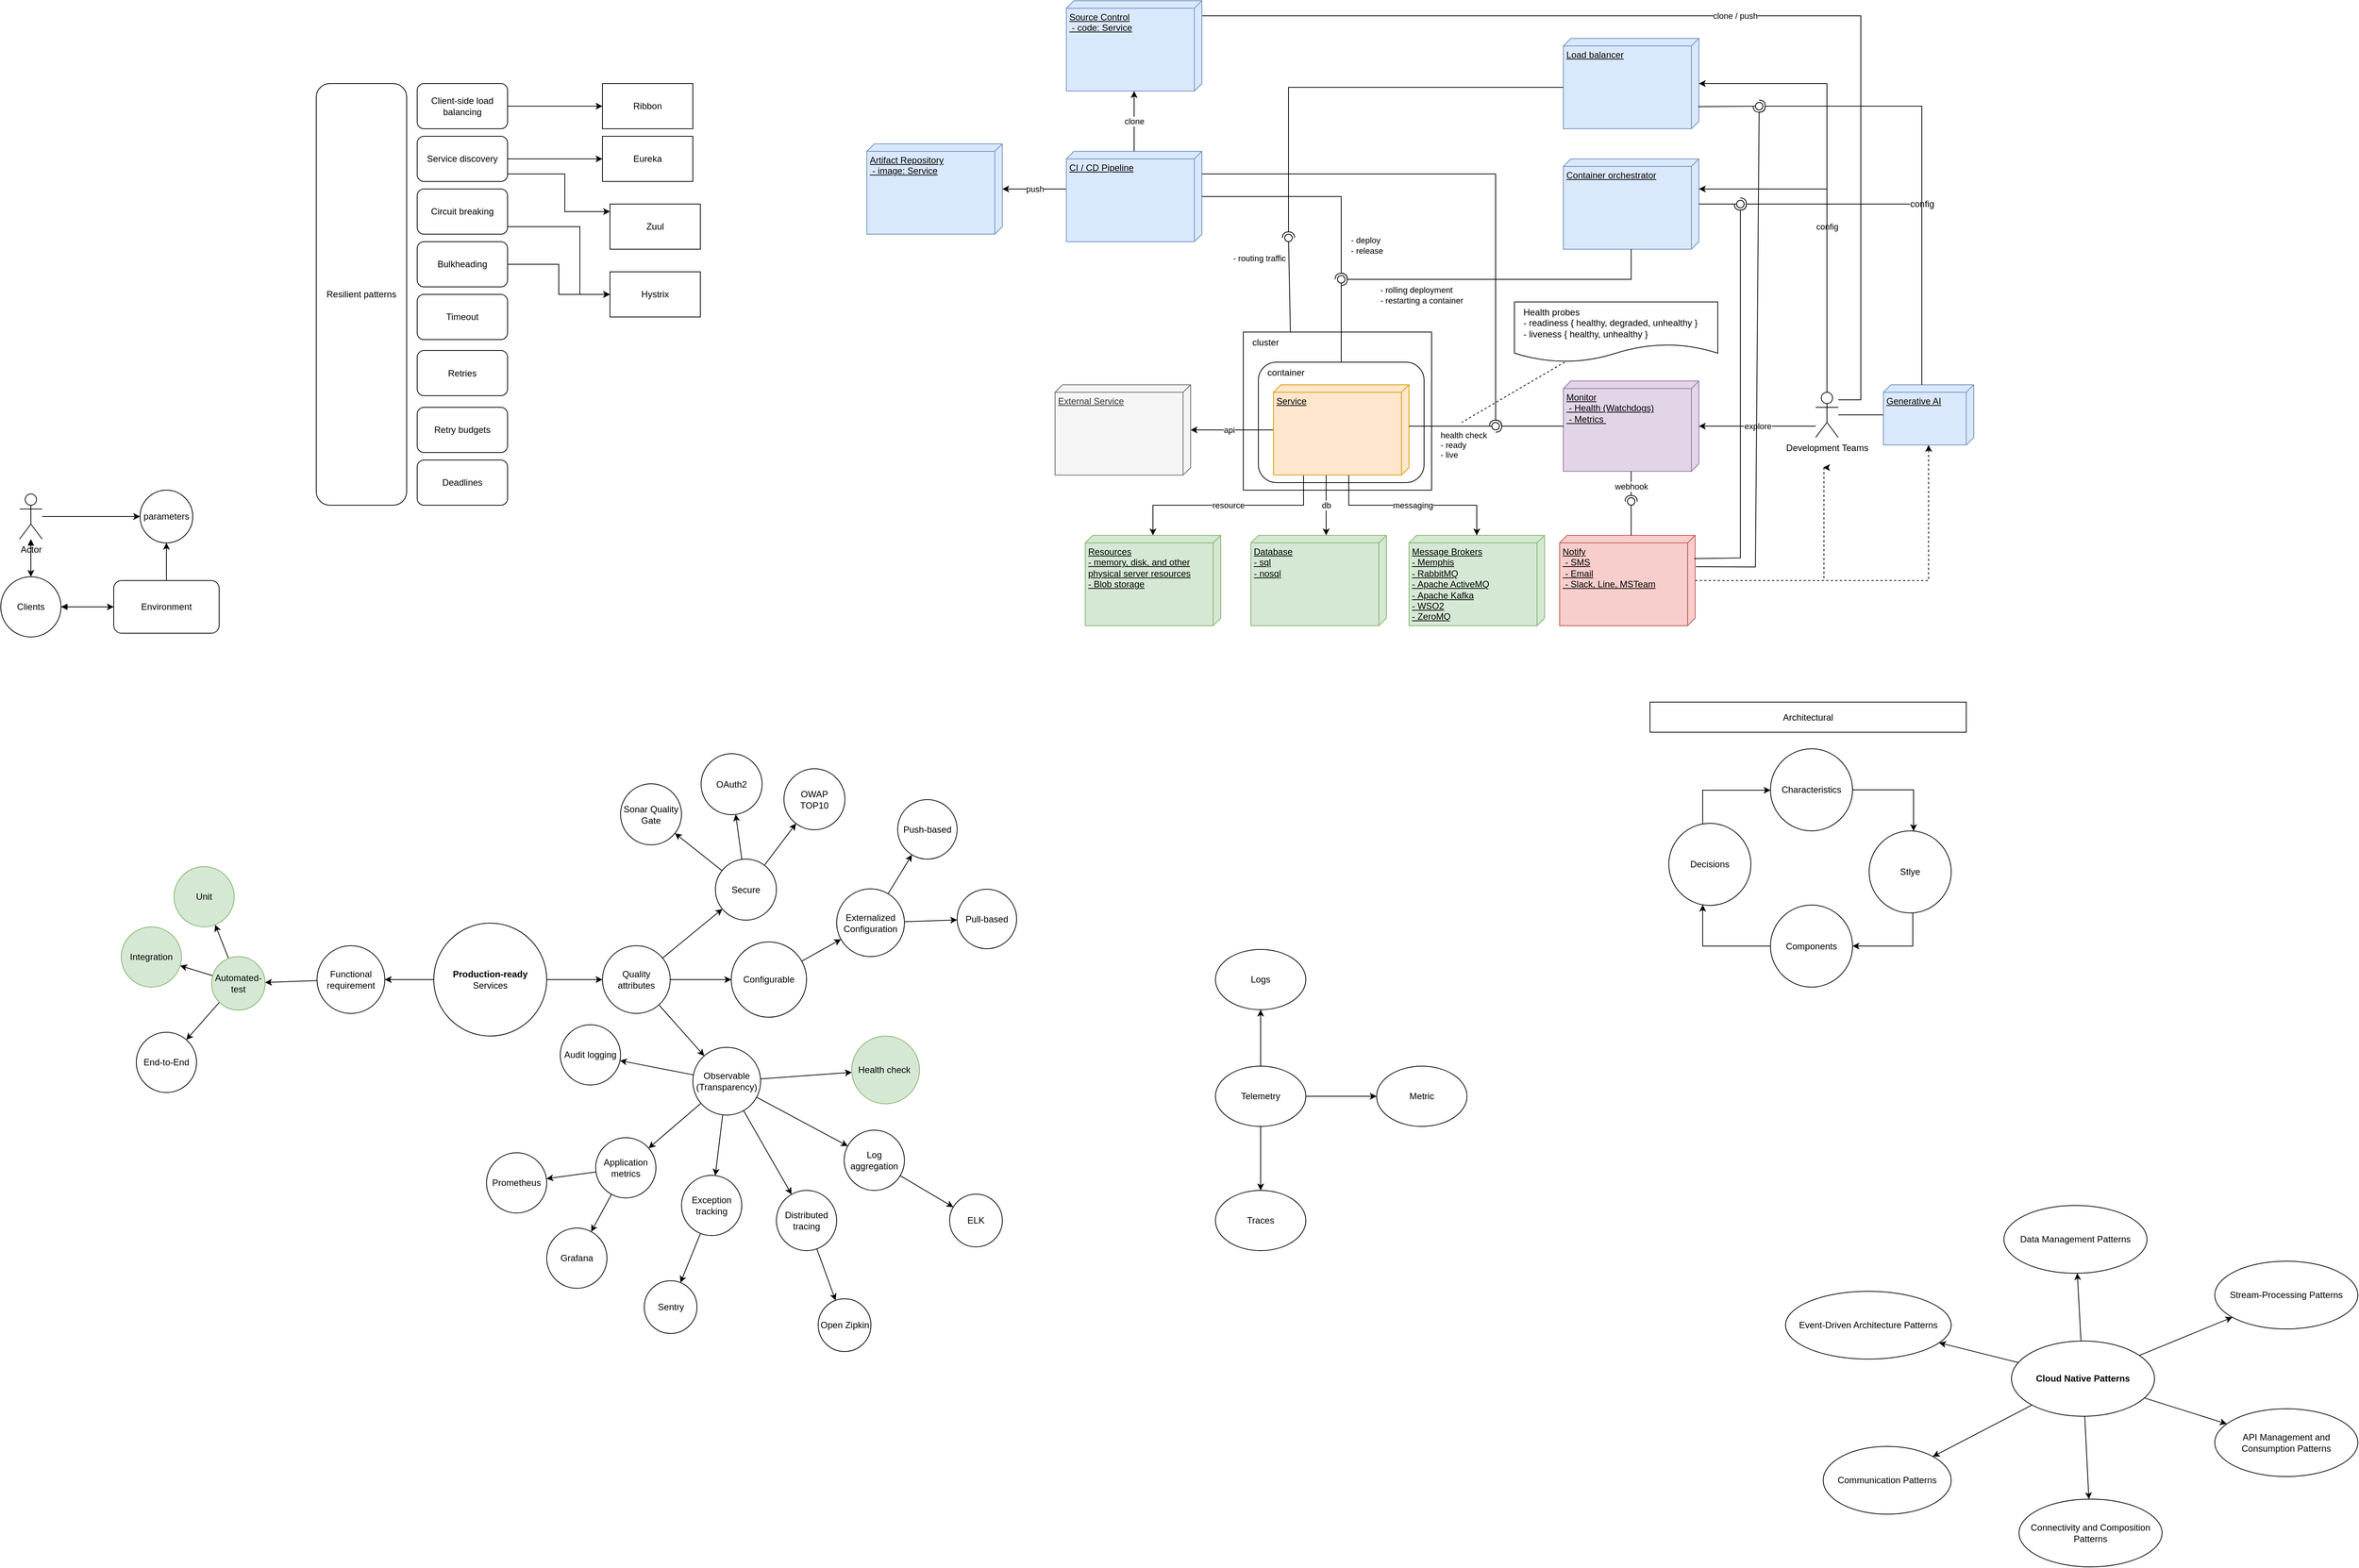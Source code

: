 <mxfile version="24.7.12">
  <diagram name="หน้า-1" id="d8-UFD6SmvWyo62A5cIa">
    <mxGraphModel dx="1928" dy="625" grid="1" gridSize="10" guides="1" tooltips="1" connect="1" arrows="1" fold="1" page="1" pageScale="1" pageWidth="827" pageHeight="1169" math="0" shadow="0">
      <root>
        <mxCell id="0" />
        <mxCell id="1" parent="0" />
        <mxCell id="7wkQh-Zvsg0QSBGbQNZC-4" value="Resilient patterns" style="rounded=1;whiteSpace=wrap;html=1;" parent="1" vertex="1">
          <mxGeometry x="-71" y="190" width="120" height="560" as="geometry" />
        </mxCell>
        <mxCell id="7wkQh-Zvsg0QSBGbQNZC-21" style="edgeStyle=orthogonalEdgeStyle;rounded=0;orthogonalLoop=1;jettySize=auto;html=1;" parent="1" source="7wkQh-Zvsg0QSBGbQNZC-5" target="7wkQh-Zvsg0QSBGbQNZC-15" edge="1">
          <mxGeometry relative="1" as="geometry" />
        </mxCell>
        <mxCell id="7wkQh-Zvsg0QSBGbQNZC-5" value="Client-side load balancing" style="rounded=1;whiteSpace=wrap;html=1;" parent="1" vertex="1">
          <mxGeometry x="63" y="190" width="120" height="60" as="geometry" />
        </mxCell>
        <mxCell id="7wkQh-Zvsg0QSBGbQNZC-22" style="edgeStyle=orthogonalEdgeStyle;rounded=0;orthogonalLoop=1;jettySize=auto;html=1;" parent="1" source="7wkQh-Zvsg0QSBGbQNZC-6" target="7wkQh-Zvsg0QSBGbQNZC-16" edge="1">
          <mxGeometry relative="1" as="geometry" />
        </mxCell>
        <mxCell id="7wkQh-Zvsg0QSBGbQNZC-23" style="edgeStyle=orthogonalEdgeStyle;rounded=0;orthogonalLoop=1;jettySize=auto;html=1;" parent="1" source="7wkQh-Zvsg0QSBGbQNZC-6" target="7wkQh-Zvsg0QSBGbQNZC-17" edge="1">
          <mxGeometry relative="1" as="geometry">
            <Array as="points">
              <mxPoint x="259" y="310" />
              <mxPoint x="259" y="360" />
            </Array>
          </mxGeometry>
        </mxCell>
        <mxCell id="7wkQh-Zvsg0QSBGbQNZC-6" value="Service discovery" style="rounded=1;whiteSpace=wrap;html=1;" parent="1" vertex="1">
          <mxGeometry x="63" y="260" width="120" height="60" as="geometry" />
        </mxCell>
        <mxCell id="7wkQh-Zvsg0QSBGbQNZC-20" style="edgeStyle=orthogonalEdgeStyle;rounded=0;orthogonalLoop=1;jettySize=auto;html=1;" parent="1" source="7wkQh-Zvsg0QSBGbQNZC-7" target="7wkQh-Zvsg0QSBGbQNZC-14" edge="1">
          <mxGeometry relative="1" as="geometry">
            <Array as="points">
              <mxPoint x="279" y="380" />
              <mxPoint x="279" y="470" />
            </Array>
          </mxGeometry>
        </mxCell>
        <mxCell id="7wkQh-Zvsg0QSBGbQNZC-7" value="Circuit breaking" style="rounded=1;whiteSpace=wrap;html=1;" parent="1" vertex="1">
          <mxGeometry x="63" y="330" width="120" height="60" as="geometry" />
        </mxCell>
        <mxCell id="7wkQh-Zvsg0QSBGbQNZC-19" style="edgeStyle=orthogonalEdgeStyle;rounded=0;orthogonalLoop=1;jettySize=auto;html=1;" parent="1" source="7wkQh-Zvsg0QSBGbQNZC-8" target="7wkQh-Zvsg0QSBGbQNZC-14" edge="1">
          <mxGeometry relative="1" as="geometry" />
        </mxCell>
        <mxCell id="7wkQh-Zvsg0QSBGbQNZC-8" value="Bulkheading" style="rounded=1;whiteSpace=wrap;html=1;" parent="1" vertex="1">
          <mxGeometry x="63" y="400" width="120" height="60" as="geometry" />
        </mxCell>
        <mxCell id="7wkQh-Zvsg0QSBGbQNZC-9" value="Timeout" style="rounded=1;whiteSpace=wrap;html=1;" parent="1" vertex="1">
          <mxGeometry x="63" y="470" width="120" height="60" as="geometry" />
        </mxCell>
        <mxCell id="7wkQh-Zvsg0QSBGbQNZC-10" value="Retries" style="rounded=1;whiteSpace=wrap;html=1;" parent="1" vertex="1">
          <mxGeometry x="63" y="544.5" width="120" height="60" as="geometry" />
        </mxCell>
        <mxCell id="7wkQh-Zvsg0QSBGbQNZC-11" value="Retry budgets" style="rounded=1;whiteSpace=wrap;html=1;" parent="1" vertex="1">
          <mxGeometry x="63" y="620" width="120" height="60" as="geometry" />
        </mxCell>
        <mxCell id="7wkQh-Zvsg0QSBGbQNZC-12" value="Deadlines" style="rounded=1;whiteSpace=wrap;html=1;" parent="1" vertex="1">
          <mxGeometry x="63" y="690" width="120" height="60" as="geometry" />
        </mxCell>
        <mxCell id="7wkQh-Zvsg0QSBGbQNZC-14" value="Hystrix" style="rounded=0;whiteSpace=wrap;html=1;" parent="1" vertex="1">
          <mxGeometry x="319" y="440" width="120" height="60" as="geometry" />
        </mxCell>
        <mxCell id="7wkQh-Zvsg0QSBGbQNZC-15" value="Ribbon" style="rounded=0;whiteSpace=wrap;html=1;" parent="1" vertex="1">
          <mxGeometry x="309" y="190" width="120" height="60" as="geometry" />
        </mxCell>
        <mxCell id="7wkQh-Zvsg0QSBGbQNZC-16" value="Eureka" style="rounded=0;whiteSpace=wrap;html=1;" parent="1" vertex="1">
          <mxGeometry x="309" y="260" width="120" height="60" as="geometry" />
        </mxCell>
        <mxCell id="7wkQh-Zvsg0QSBGbQNZC-17" value="Zuul" style="rounded=0;whiteSpace=wrap;html=1;" parent="1" vertex="1">
          <mxGeometry x="319" y="350" width="120" height="60" as="geometry" />
        </mxCell>
        <mxCell id="dCDHa6atHF2z7J-mqOoW-4" style="edgeStyle=orthogonalEdgeStyle;rounded=0;orthogonalLoop=1;jettySize=auto;html=1;" parent="1" source="dCDHa6atHF2z7J-mqOoW-1" target="dCDHa6atHF2z7J-mqOoW-3" edge="1">
          <mxGeometry relative="1" as="geometry" />
        </mxCell>
        <mxCell id="dCDHa6atHF2z7J-mqOoW-1" value="Environment" style="rounded=1;whiteSpace=wrap;html=1;" parent="1" vertex="1">
          <mxGeometry x="-340" y="850" width="140" height="70" as="geometry" />
        </mxCell>
        <mxCell id="dCDHa6atHF2z7J-mqOoW-3" value="parameters" style="ellipse;whiteSpace=wrap;html=1;aspect=fixed;" parent="1" vertex="1">
          <mxGeometry x="-305" y="730" width="70" height="70" as="geometry" />
        </mxCell>
        <mxCell id="dCDHa6atHF2z7J-mqOoW-6" style="edgeStyle=orthogonalEdgeStyle;rounded=0;orthogonalLoop=1;jettySize=auto;html=1;startArrow=block;startFill=1;" parent="1" source="dCDHa6atHF2z7J-mqOoW-5" target="dCDHa6atHF2z7J-mqOoW-1" edge="1">
          <mxGeometry relative="1" as="geometry" />
        </mxCell>
        <mxCell id="dCDHa6atHF2z7J-mqOoW-5" value="Clients" style="ellipse;whiteSpace=wrap;html=1;aspect=fixed;" parent="1" vertex="1">
          <mxGeometry x="-490" y="845" width="80" height="80" as="geometry" />
        </mxCell>
        <mxCell id="dCDHa6atHF2z7J-mqOoW-8" style="edgeStyle=orthogonalEdgeStyle;rounded=0;orthogonalLoop=1;jettySize=auto;html=1;" parent="1" source="dCDHa6atHF2z7J-mqOoW-7" target="dCDHa6atHF2z7J-mqOoW-3" edge="1">
          <mxGeometry relative="1" as="geometry" />
        </mxCell>
        <mxCell id="dCDHa6atHF2z7J-mqOoW-9" style="edgeStyle=orthogonalEdgeStyle;rounded=0;orthogonalLoop=1;jettySize=auto;html=1;startArrow=block;startFill=1;" parent="1" source="dCDHa6atHF2z7J-mqOoW-7" target="dCDHa6atHF2z7J-mqOoW-5" edge="1">
          <mxGeometry relative="1" as="geometry" />
        </mxCell>
        <mxCell id="dCDHa6atHF2z7J-mqOoW-7" value="Actor" style="shape=umlActor;verticalLabelPosition=bottom;verticalAlign=top;html=1;outlineConnect=0;" parent="1" vertex="1">
          <mxGeometry x="-465" y="735" width="30" height="60" as="geometry" />
        </mxCell>
        <mxCell id="OcXs_SolH9g82rhRqtJv-5" value="db" style="edgeStyle=orthogonalEdgeStyle;rounded=0;orthogonalLoop=1;jettySize=auto;html=1;" parent="1" source="OcXs_SolH9g82rhRqtJv-3" target="OcXs_SolH9g82rhRqtJv-4" edge="1">
          <mxGeometry relative="1" as="geometry">
            <Array as="points">
              <mxPoint x="1270" y="730" />
              <mxPoint x="1270" y="730" />
            </Array>
            <mxPoint as="offset" />
          </mxGeometry>
        </mxCell>
        <mxCell id="OcXs_SolH9g82rhRqtJv-7" style="edgeStyle=orthogonalEdgeStyle;rounded=0;orthogonalLoop=1;jettySize=auto;html=1;" parent="1" source="OcXs_SolH9g82rhRqtJv-3" target="OcXs_SolH9g82rhRqtJv-6" edge="1">
          <mxGeometry relative="1" as="geometry" />
        </mxCell>
        <mxCell id="OcXs_SolH9g82rhRqtJv-8" value="api" style="edgeLabel;html=1;align=center;verticalAlign=middle;resizable=0;points=[];" parent="OcXs_SolH9g82rhRqtJv-7" vertex="1" connectable="0">
          <mxGeometry x="0.071" relative="1" as="geometry">
            <mxPoint as="offset" />
          </mxGeometry>
        </mxCell>
        <mxCell id="OcXs_SolH9g82rhRqtJv-27" value="messaging" style="edgeStyle=orthogonalEdgeStyle;rounded=0;orthogonalLoop=1;jettySize=auto;html=1;" parent="1" source="OcXs_SolH9g82rhRqtJv-3" target="OcXs_SolH9g82rhRqtJv-26" edge="1">
          <mxGeometry relative="1" as="geometry">
            <Array as="points">
              <mxPoint x="1300" y="750" />
              <mxPoint x="1470" y="750" />
            </Array>
          </mxGeometry>
        </mxCell>
        <mxCell id="OcXs_SolH9g82rhRqtJv-32" value="resource" style="edgeStyle=orthogonalEdgeStyle;rounded=0;orthogonalLoop=1;jettySize=auto;html=1;" parent="1" source="OcXs_SolH9g82rhRqtJv-3" target="OcXs_SolH9g82rhRqtJv-31" edge="1">
          <mxGeometry relative="1" as="geometry">
            <Array as="points">
              <mxPoint x="1240" y="750" />
              <mxPoint x="1040" y="750" />
            </Array>
          </mxGeometry>
        </mxCell>
        <mxCell id="OcXs_SolH9g82rhRqtJv-3" value="Service" style="verticalAlign=top;align=left;spacingTop=8;spacingLeft=2;spacingRight=12;shape=cube;size=10;direction=south;fontStyle=4;html=1;whiteSpace=wrap;fillColor=#ffe6cc;strokeColor=#d79b00;" parent="1" vertex="1">
          <mxGeometry x="1200" y="590" width="180" height="120" as="geometry" />
        </mxCell>
        <mxCell id="OcXs_SolH9g82rhRqtJv-4" value="Database&lt;br&gt;- sql&lt;br&gt;- nosql" style="verticalAlign=top;align=left;spacingTop=8;spacingLeft=2;spacingRight=12;shape=cube;size=10;direction=south;fontStyle=4;html=1;whiteSpace=wrap;fillColor=#d5e8d4;strokeColor=#82b366;" parent="1" vertex="1">
          <mxGeometry x="1170" y="790" width="180" height="120" as="geometry" />
        </mxCell>
        <mxCell id="OcXs_SolH9g82rhRqtJv-6" value="External&amp;nbsp;Service" style="verticalAlign=top;align=left;spacingTop=8;spacingLeft=2;spacingRight=12;shape=cube;size=10;direction=south;fontStyle=4;html=1;whiteSpace=wrap;fillColor=#f5f5f5;fontColor=#333333;strokeColor=#666666;" parent="1" vertex="1">
          <mxGeometry x="910" y="590" width="180" height="120" as="geometry" />
        </mxCell>
        <mxCell id="OcXs_SolH9g82rhRqtJv-11" value="Monitor&lt;br&gt;&amp;nbsp;- Health (Watchdogs)&lt;br&gt;&amp;nbsp;- Metrics&amp;nbsp;" style="verticalAlign=top;align=left;spacingTop=8;spacingLeft=2;spacingRight=12;shape=cube;size=10;direction=south;fontStyle=4;html=1;whiteSpace=wrap;fillColor=#e1d5e7;strokeColor=#9673a6;" parent="1" vertex="1">
          <mxGeometry x="1585" y="585" width="180" height="120" as="geometry" />
        </mxCell>
        <mxCell id="OcXs_SolH9g82rhRqtJv-24" value="" style="edgeStyle=orthogonalEdgeStyle;rounded=0;orthogonalLoop=1;jettySize=auto;html=1;dashed=1;" parent="1" source="OcXs_SolH9g82rhRqtJv-13" edge="1">
          <mxGeometry x="-0.002" y="-20" relative="1" as="geometry">
            <mxPoint x="1930" y="700" as="targetPoint" />
            <Array as="points">
              <mxPoint x="1931" y="850" />
              <mxPoint x="1931" y="700" />
            </Array>
            <mxPoint as="offset" />
          </mxGeometry>
        </mxCell>
        <mxCell id="OcXs_SolH9g82rhRqtJv-79" style="edgeStyle=orthogonalEdgeStyle;rounded=0;orthogonalLoop=1;jettySize=auto;html=1;dashed=1;" parent="1" source="OcXs_SolH9g82rhRqtJv-13" target="OcXs_SolH9g82rhRqtJv-68" edge="1">
          <mxGeometry relative="1" as="geometry" />
        </mxCell>
        <mxCell id="OcXs_SolH9g82rhRqtJv-13" value="Notify&lt;br&gt;&amp;nbsp;- SMS&lt;br&gt;&amp;nbsp;- Email&lt;br&gt;&amp;nbsp;- Slack, Line, MSTeam" style="verticalAlign=top;align=left;spacingTop=8;spacingLeft=2;spacingRight=12;shape=cube;size=10;direction=south;fontStyle=4;html=1;whiteSpace=wrap;fillColor=#f8cecc;strokeColor=#b85450;" parent="1" vertex="1">
          <mxGeometry x="1580" y="790" width="180" height="120" as="geometry" />
        </mxCell>
        <mxCell id="OcXs_SolH9g82rhRqtJv-14" value="webhook" style="rounded=0;orthogonalLoop=1;jettySize=auto;html=1;endArrow=halfCircle;endFill=0;endSize=6;strokeWidth=1;sketch=0;" parent="1" source="OcXs_SolH9g82rhRqtJv-11" target="OcXs_SolH9g82rhRqtJv-16" edge="1">
          <mxGeometry relative="1" as="geometry">
            <mxPoint x="1610" y="745" as="sourcePoint" />
          </mxGeometry>
        </mxCell>
        <mxCell id="OcXs_SolH9g82rhRqtJv-15" value="" style="rounded=0;orthogonalLoop=1;jettySize=auto;html=1;endArrow=oval;endFill=0;sketch=0;sourcePerimeterSpacing=0;targetPerimeterSpacing=0;endSize=10;exitX=0;exitY=0;exitDx=0;exitDy=85;exitPerimeter=0;" parent="1" source="OcXs_SolH9g82rhRqtJv-13" target="OcXs_SolH9g82rhRqtJv-16" edge="1">
          <mxGeometry relative="1" as="geometry">
            <mxPoint x="1570" y="745" as="sourcePoint" />
          </mxGeometry>
        </mxCell>
        <mxCell id="OcXs_SolH9g82rhRqtJv-16" value="" style="ellipse;whiteSpace=wrap;html=1;align=center;aspect=fixed;fillColor=none;strokeColor=none;resizable=0;perimeter=centerPerimeter;rotatable=0;allowArrows=0;points=[];outlineConnect=1;" parent="1" vertex="1">
          <mxGeometry x="1670" y="740" width="10" height="10" as="geometry" />
        </mxCell>
        <mxCell id="OcXs_SolH9g82rhRqtJv-17" value="" style="rounded=0;orthogonalLoop=1;jettySize=auto;html=1;endArrow=halfCircle;endFill=0;endSize=6;strokeWidth=1;sketch=0;" parent="1" source="OcXs_SolH9g82rhRqtJv-11" target="OcXs_SolH9g82rhRqtJv-19" edge="1">
          <mxGeometry relative="1" as="geometry">
            <mxPoint x="1610" y="745" as="sourcePoint" />
          </mxGeometry>
        </mxCell>
        <mxCell id="OcXs_SolH9g82rhRqtJv-18" value="health check&lt;br&gt;- ready&lt;br&gt;- live" style="rounded=0;orthogonalLoop=1;jettySize=auto;html=1;endArrow=oval;endFill=0;sketch=0;sourcePerimeterSpacing=0;targetPerimeterSpacing=0;endSize=10;exitX=0;exitY=0;exitDx=55;exitDy=0;exitPerimeter=0;align=left;" parent="1" source="OcXs_SolH9g82rhRqtJv-3" target="OcXs_SolH9g82rhRqtJv-19" edge="1">
          <mxGeometry x="-0.304" y="-25" relative="1" as="geometry">
            <mxPoint x="1570" y="745" as="sourcePoint" />
            <mxPoint as="offset" />
          </mxGeometry>
        </mxCell>
        <mxCell id="OcXs_SolH9g82rhRqtJv-19" value="" style="ellipse;whiteSpace=wrap;html=1;align=center;aspect=fixed;fillColor=none;strokeColor=none;resizable=0;perimeter=centerPerimeter;rotatable=0;allowArrows=0;points=[];outlineConnect=1;" parent="1" vertex="1">
          <mxGeometry x="1490" y="640" width="10" height="10" as="geometry" />
        </mxCell>
        <mxCell id="OcXs_SolH9g82rhRqtJv-25" value="explore" style="edgeStyle=orthogonalEdgeStyle;rounded=0;orthogonalLoop=1;jettySize=auto;html=1;" parent="1" source="OcXs_SolH9g82rhRqtJv-20" target="OcXs_SolH9g82rhRqtJv-11" edge="1">
          <mxGeometry relative="1" as="geometry">
            <Array as="points">
              <mxPoint x="1880" y="645" />
              <mxPoint x="1880" y="645" />
            </Array>
          </mxGeometry>
        </mxCell>
        <mxCell id="OcXs_SolH9g82rhRqtJv-55" value="config" style="edgeStyle=orthogonalEdgeStyle;rounded=0;orthogonalLoop=1;jettySize=auto;html=1;" parent="1" source="OcXs_SolH9g82rhRqtJv-20" target="OcXs_SolH9g82rhRqtJv-33" edge="1">
          <mxGeometry relative="1" as="geometry">
            <Array as="points">
              <mxPoint x="1935" y="330" />
            </Array>
          </mxGeometry>
        </mxCell>
        <mxCell id="OcXs_SolH9g82rhRqtJv-61" style="edgeStyle=orthogonalEdgeStyle;rounded=0;orthogonalLoop=1;jettySize=auto;html=1;" parent="1" source="OcXs_SolH9g82rhRqtJv-20" target="OcXs_SolH9g82rhRqtJv-60" edge="1">
          <mxGeometry relative="1" as="geometry">
            <Array as="points">
              <mxPoint x="1935" y="190" />
            </Array>
          </mxGeometry>
        </mxCell>
        <mxCell id="OcXs_SolH9g82rhRqtJv-91" value="clone / push" style="edgeStyle=orthogonalEdgeStyle;rounded=0;orthogonalLoop=1;jettySize=auto;html=1;endArrow=none;endFill=0;" parent="1" source="OcXs_SolH9g82rhRqtJv-20" target="OcXs_SolH9g82rhRqtJv-81" edge="1">
          <mxGeometry relative="1" as="geometry">
            <Array as="points">
              <mxPoint x="1980" y="610" />
              <mxPoint x="1980" y="100" />
            </Array>
          </mxGeometry>
        </mxCell>
        <mxCell id="OcXs_SolH9g82rhRqtJv-20" value="Development Teams" style="shape=umlActor;verticalLabelPosition=bottom;verticalAlign=top;html=1;" parent="1" vertex="1">
          <mxGeometry x="1920" y="600" width="30" height="60" as="geometry" />
        </mxCell>
        <mxCell id="OcXs_SolH9g82rhRqtJv-26" value="Message Brokers&lt;br&gt;-&amp;nbsp;Memphis&lt;br&gt;-&amp;nbsp;RabbitMQ&lt;br&gt;-&amp;nbsp;Apache ActiveMQ&lt;br style=&quot;border-color: var(--border-color);&quot;&gt;-&amp;nbsp;Apache Kafka&lt;br&gt;-&amp;nbsp;WSO2&lt;br&gt;-&amp;nbsp;ZeroMQ" style="verticalAlign=top;align=left;spacingTop=8;spacingLeft=2;spacingRight=12;shape=cube;size=10;direction=south;fontStyle=4;html=1;whiteSpace=wrap;fillColor=#d5e8d4;strokeColor=#82b366;" parent="1" vertex="1">
          <mxGeometry x="1380" y="790" width="180" height="120" as="geometry" />
        </mxCell>
        <mxCell id="OcXs_SolH9g82rhRqtJv-30" style="rounded=0;orthogonalLoop=1;jettySize=auto;html=1;dashed=1;endArrow=none;endFill=0;" parent="1" source="OcXs_SolH9g82rhRqtJv-28" edge="1">
          <mxGeometry relative="1" as="geometry">
            <mxPoint x="1450" y="640" as="targetPoint" />
          </mxGeometry>
        </mxCell>
        <mxCell id="OcXs_SolH9g82rhRqtJv-28" value="&lt;br&gt;Health probes&lt;br&gt;- readiness { healthy, degraded, unhealthy }&lt;br&gt;- liveness { healthy, unhealthy }&lt;br&gt;&amp;nbsp;" style="shape=document;whiteSpace=wrap;html=1;boundedLbl=1;align=left;spacingLeft=10;" parent="1" vertex="1">
          <mxGeometry x="1520" y="480" width="270" height="80" as="geometry" />
        </mxCell>
        <mxCell id="OcXs_SolH9g82rhRqtJv-31" value="Resources&lt;br&gt;-&amp;nbsp;memory, disk, and other physical server resources&lt;br&gt;- Blob storage" style="verticalAlign=top;align=left;spacingTop=8;spacingLeft=2;spacingRight=12;shape=cube;size=10;direction=south;fontStyle=4;html=1;whiteSpace=wrap;fillColor=#d5e8d4;strokeColor=#82b366;" parent="1" vertex="1">
          <mxGeometry x="950" y="790" width="180" height="120" as="geometry" />
        </mxCell>
        <mxCell id="OcXs_SolH9g82rhRqtJv-33" value="Container orchestrator" style="verticalAlign=top;align=left;spacingTop=8;spacingLeft=2;spacingRight=12;shape=cube;size=10;direction=south;fontStyle=4;html=1;whiteSpace=wrap;fillColor=#dae8fc;strokeColor=#6c8ebf;" parent="1" vertex="1">
          <mxGeometry x="1585" y="290" width="180" height="120" as="geometry" />
        </mxCell>
        <mxCell id="OcXs_SolH9g82rhRqtJv-36" value="container" style="rounded=1;whiteSpace=wrap;html=1;fillColor=none;align=left;verticalAlign=top;spacingLeft=10;" parent="1" vertex="1">
          <mxGeometry x="1180" y="560" width="220" height="160" as="geometry" />
        </mxCell>
        <mxCell id="OcXs_SolH9g82rhRqtJv-41" value="" style="rounded=0;orthogonalLoop=1;jettySize=auto;html=1;endArrow=halfCircle;endFill=0;endSize=6;strokeWidth=1;sketch=0;edgeStyle=orthogonalEdgeStyle;" parent="1" source="OcXs_SolH9g82rhRqtJv-33" edge="1">
          <mxGeometry relative="1" as="geometry">
            <mxPoint x="1590" y="360" as="sourcePoint" />
            <mxPoint x="1290" y="450" as="targetPoint" />
            <Array as="points">
              <mxPoint x="1675" y="450" />
            </Array>
          </mxGeometry>
        </mxCell>
        <mxCell id="OcXs_SolH9g82rhRqtJv-42" value="-&amp;nbsp;rolling&amp;nbsp;deployment&amp;nbsp;&lt;br&gt;-&amp;nbsp;restarting a container" style="rounded=0;orthogonalLoop=1;jettySize=auto;html=1;endArrow=oval;endFill=0;sketch=0;sourcePerimeterSpacing=0;targetPerimeterSpacing=0;endSize=10;align=left;" parent="1" edge="1">
          <mxGeometry x="0.636" y="-50" relative="1" as="geometry">
            <mxPoint x="1290" y="560" as="sourcePoint" />
            <mxPoint x="1290" y="450" as="targetPoint" />
            <mxPoint y="1" as="offset" />
          </mxGeometry>
        </mxCell>
        <mxCell id="OcXs_SolH9g82rhRqtJv-43" value="" style="ellipse;whiteSpace=wrap;html=1;align=center;aspect=fixed;fillColor=none;strokeColor=none;resizable=0;perimeter=centerPerimeter;rotatable=0;allowArrows=0;points=[];outlineConnect=1;" parent="1" vertex="1">
          <mxGeometry x="1105" y="480" width="10" height="10" as="geometry" />
        </mxCell>
        <mxCell id="OcXs_SolH9g82rhRqtJv-52" value="" style="rounded=0;orthogonalLoop=1;jettySize=auto;html=1;endArrow=halfCircle;endFill=0;endSize=6;strokeWidth=1;sketch=0;exitX=0.257;exitY=0.007;exitDx=0;exitDy=0;exitPerimeter=0;" parent="1" source="OcXs_SolH9g82rhRqtJv-13" target="OcXs_SolH9g82rhRqtJv-54" edge="1">
          <mxGeometry relative="1" as="geometry">
            <mxPoint x="1750" y="820" as="sourcePoint" />
            <Array as="points">
              <mxPoint x="1820" y="820" />
            </Array>
          </mxGeometry>
        </mxCell>
        <mxCell id="OcXs_SolH9g82rhRqtJv-53" value="" style="rounded=0;orthogonalLoop=1;jettySize=auto;html=1;endArrow=oval;endFill=0;sketch=0;sourcePerimeterSpacing=0;targetPerimeterSpacing=0;endSize=10;" parent="1" source="OcXs_SolH9g82rhRqtJv-33" target="OcXs_SolH9g82rhRqtJv-54" edge="1">
          <mxGeometry relative="1" as="geometry">
            <mxPoint x="1800" y="350" as="sourcePoint" />
          </mxGeometry>
        </mxCell>
        <mxCell id="OcXs_SolH9g82rhRqtJv-54" value="" style="ellipse;whiteSpace=wrap;html=1;align=center;aspect=fixed;fillColor=none;strokeColor=none;resizable=0;perimeter=centerPerimeter;rotatable=0;allowArrows=0;points=[];outlineConnect=1;" parent="1" vertex="1">
          <mxGeometry x="1815" y="345" width="10" height="10" as="geometry" />
        </mxCell>
        <mxCell id="OcXs_SolH9g82rhRqtJv-56" value="cluster" style="rounded=0;whiteSpace=wrap;html=1;fillColor=none;verticalAlign=top;align=left;spacingLeft=10;" parent="1" vertex="1">
          <mxGeometry x="1160" y="520" width="250" height="210" as="geometry" />
        </mxCell>
        <mxCell id="OcXs_SolH9g82rhRqtJv-57" value="" style="rounded=0;orthogonalLoop=1;jettySize=auto;html=1;endArrow=halfCircle;endFill=0;endSize=6;strokeWidth=1;sketch=0;exitX=0;exitY=0;exitDx=65;exitDy=180;exitPerimeter=0;" parent="1" source="OcXs_SolH9g82rhRqtJv-60" target="OcXs_SolH9g82rhRqtJv-59" edge="1">
          <mxGeometry relative="1" as="geometry">
            <mxPoint x="1240" y="395" as="sourcePoint" />
            <Array as="points">
              <mxPoint x="1220" y="195" />
            </Array>
          </mxGeometry>
        </mxCell>
        <mxCell id="OcXs_SolH9g82rhRqtJv-58" value="-&amp;nbsp;routing traffic" style="rounded=0;orthogonalLoop=1;jettySize=auto;html=1;endArrow=oval;endFill=0;sketch=0;sourcePerimeterSpacing=0;targetPerimeterSpacing=0;endSize=10;exitX=0.25;exitY=0;exitDx=0;exitDy=0;" parent="1" source="OcXs_SolH9g82rhRqtJv-56" target="OcXs_SolH9g82rhRqtJv-59" edge="1">
          <mxGeometry x="0.565" y="40" relative="1" as="geometry">
            <mxPoint x="1200" y="395" as="sourcePoint" />
            <mxPoint y="-1" as="offset" />
          </mxGeometry>
        </mxCell>
        <mxCell id="OcXs_SolH9g82rhRqtJv-59" value="" style="ellipse;whiteSpace=wrap;html=1;align=center;aspect=fixed;fillColor=none;strokeColor=none;resizable=0;perimeter=centerPerimeter;rotatable=0;allowArrows=0;points=[];outlineConnect=1;" parent="1" vertex="1">
          <mxGeometry x="1215" y="390" width="10" height="10" as="geometry" />
        </mxCell>
        <mxCell id="OcXs_SolH9g82rhRqtJv-60" value="Load balancer" style="verticalAlign=top;align=left;spacingTop=8;spacingLeft=2;spacingRight=12;shape=cube;size=10;direction=south;fontStyle=4;html=1;whiteSpace=wrap;fillColor=#dae8fc;strokeColor=#6c8ebf;" parent="1" vertex="1">
          <mxGeometry x="1585" y="130" width="180" height="120" as="geometry" />
        </mxCell>
        <mxCell id="OcXs_SolH9g82rhRqtJv-65" value="" style="rounded=0;orthogonalLoop=1;jettySize=auto;html=1;endArrow=halfCircle;endFill=0;endSize=6;strokeWidth=1;sketch=0;exitX=0.347;exitY=-0.006;exitDx=0;exitDy=0;exitPerimeter=0;" parent="1" source="OcXs_SolH9g82rhRqtJv-13" target="OcXs_SolH9g82rhRqtJv-67" edge="1">
          <mxGeometry relative="1" as="geometry">
            <mxPoint x="1840" y="844.912" as="sourcePoint" />
            <Array as="points">
              <mxPoint x="1840" y="832" />
            </Array>
          </mxGeometry>
        </mxCell>
        <mxCell id="OcXs_SolH9g82rhRqtJv-66" value="" style="rounded=0;orthogonalLoop=1;jettySize=auto;html=1;endArrow=oval;endFill=0;sketch=0;sourcePerimeterSpacing=0;targetPerimeterSpacing=0;endSize=10;exitX=0.755;exitY=0.006;exitDx=0;exitDy=0;exitPerimeter=0;entryX=0.382;entryY=0.754;entryDx=0;entryDy=0;entryPerimeter=0;" parent="1" source="OcXs_SolH9g82rhRqtJv-60" target="OcXs_SolH9g82rhRqtJv-67" edge="1">
          <mxGeometry relative="1" as="geometry">
            <mxPoint x="1825" y="220" as="sourcePoint" />
          </mxGeometry>
        </mxCell>
        <mxCell id="OcXs_SolH9g82rhRqtJv-67" value="" style="ellipse;whiteSpace=wrap;html=1;align=center;aspect=fixed;fillColor=none;strokeColor=none;resizable=0;perimeter=centerPerimeter;rotatable=0;allowArrows=0;points=[];outlineConnect=1;" parent="1" vertex="1">
          <mxGeometry x="1840" y="215" width="10" height="10" as="geometry" />
        </mxCell>
        <mxCell id="OcXs_SolH9g82rhRqtJv-70" style="edgeStyle=orthogonalEdgeStyle;rounded=0;orthogonalLoop=1;jettySize=auto;html=1;endArrow=none;endFill=0;" parent="1" source="OcXs_SolH9g82rhRqtJv-68" target="OcXs_SolH9g82rhRqtJv-20" edge="1">
          <mxGeometry relative="1" as="geometry" />
        </mxCell>
        <mxCell id="OcXs_SolH9g82rhRqtJv-68" value="Generative AI" style="verticalAlign=top;align=left;spacingTop=8;spacingLeft=2;spacingRight=12;shape=cube;size=10;direction=south;fontStyle=4;html=1;whiteSpace=wrap;fillColor=#dae8fc;strokeColor=#6c8ebf;" parent="1" vertex="1">
          <mxGeometry x="2010" y="590" width="120" height="80" as="geometry" />
        </mxCell>
        <mxCell id="OcXs_SolH9g82rhRqtJv-73" value="config" style="rounded=0;orthogonalLoop=1;jettySize=auto;html=1;endArrow=halfCircle;endFill=0;strokeWidth=1;sketch=0;fontSize=12;entryX=1.45;entryY=1;entryDx=0;entryDy=0;entryPerimeter=0;edgeStyle=orthogonalEdgeStyle;" parent="1" source="OcXs_SolH9g82rhRqtJv-68" target="OcXs_SolH9g82rhRqtJv-54" edge="1">
          <mxGeometry relative="1" as="geometry">
            <mxPoint x="2065" y="360" as="sourcePoint" />
            <Array as="points">
              <mxPoint x="2061" y="350" />
            </Array>
          </mxGeometry>
        </mxCell>
        <mxCell id="OcXs_SolH9g82rhRqtJv-74" value="" style="ellipse;whiteSpace=wrap;html=1;align=center;aspect=fixed;fillColor=none;strokeColor=none;resizable=0;perimeter=centerPerimeter;rotatable=0;allowArrows=0;points=[];outlineConnect=1;" parent="1" vertex="1">
          <mxGeometry x="2040" y="355" width="10" height="10" as="geometry" />
        </mxCell>
        <mxCell id="OcXs_SolH9g82rhRqtJv-76" value="" style="rounded=0;orthogonalLoop=1;jettySize=auto;html=1;endArrow=halfCircle;endFill=0;endSize=6;strokeWidth=1;sketch=0;fontSize=12;edgeStyle=orthogonalEdgeStyle;" parent="1" source="OcXs_SolH9g82rhRqtJv-68" target="OcXs_SolH9g82rhRqtJv-77" edge="1">
          <mxGeometry relative="1" as="geometry">
            <mxPoint x="2050" y="220" as="sourcePoint" />
            <Array as="points">
              <mxPoint x="2061" y="220" />
            </Array>
          </mxGeometry>
        </mxCell>
        <mxCell id="OcXs_SolH9g82rhRqtJv-77" value="" style="ellipse;whiteSpace=wrap;html=1;align=center;aspect=fixed;fillColor=none;strokeColor=none;resizable=0;perimeter=centerPerimeter;rotatable=0;allowArrows=0;points=[];outlineConnect=1;" parent="1" vertex="1">
          <mxGeometry x="1840" y="215" width="10" height="10" as="geometry" />
        </mxCell>
        <mxCell id="OcXs_SolH9g82rhRqtJv-82" value="clone" style="edgeStyle=orthogonalEdgeStyle;rounded=0;orthogonalLoop=1;jettySize=auto;html=1;" parent="1" source="OcXs_SolH9g82rhRqtJv-80" target="OcXs_SolH9g82rhRqtJv-81" edge="1">
          <mxGeometry relative="1" as="geometry" />
        </mxCell>
        <mxCell id="OcXs_SolH9g82rhRqtJv-90" value="push" style="edgeStyle=orthogonalEdgeStyle;rounded=0;orthogonalLoop=1;jettySize=auto;html=1;" parent="1" source="OcXs_SolH9g82rhRqtJv-80" target="OcXs_SolH9g82rhRqtJv-89" edge="1">
          <mxGeometry relative="1" as="geometry">
            <Array as="points">
              <mxPoint x="880" y="330" />
            </Array>
          </mxGeometry>
        </mxCell>
        <mxCell id="OcXs_SolH9g82rhRqtJv-80" value="CI / CD Pipeline&lt;br&gt;" style="verticalAlign=top;align=left;spacingTop=8;spacingLeft=2;spacingRight=12;shape=cube;size=10;direction=south;fontStyle=4;html=1;whiteSpace=wrap;fillColor=#dae8fc;strokeColor=#6c8ebf;" parent="1" vertex="1">
          <mxGeometry x="925" y="280" width="180" height="120" as="geometry" />
        </mxCell>
        <mxCell id="OcXs_SolH9g82rhRqtJv-81" value="Source Control&lt;br&gt;&amp;nbsp;- code: Service" style="verticalAlign=top;align=left;spacingTop=8;spacingLeft=2;spacingRight=12;shape=cube;size=10;direction=south;fontStyle=4;html=1;whiteSpace=wrap;fillColor=#dae8fc;strokeColor=#6c8ebf;" parent="1" vertex="1">
          <mxGeometry x="925" y="80" width="180" height="120" as="geometry" />
        </mxCell>
        <mxCell id="OcXs_SolH9g82rhRqtJv-83" value="" style="rounded=0;orthogonalLoop=1;jettySize=auto;html=1;endArrow=halfCircle;endFill=0;endSize=6;strokeWidth=1;sketch=0;fontSize=12;edgeStyle=orthogonalEdgeStyle;" parent="1" source="OcXs_SolH9g82rhRqtJv-80" edge="1">
          <mxGeometry relative="1" as="geometry">
            <mxPoint x="1005" y="485" as="sourcePoint" />
            <mxPoint x="1290" y="450" as="targetPoint" />
            <Array as="points">
              <mxPoint x="1290" y="340" />
            </Array>
          </mxGeometry>
        </mxCell>
        <mxCell id="OcXs_SolH9g82rhRqtJv-85" value="- deploy&lt;br&gt;- release" style="edgeLabel;html=1;align=left;verticalAlign=middle;resizable=0;points=[];" parent="OcXs_SolH9g82rhRqtJv-83" vertex="1" connectable="0">
          <mxGeometry x="0.123" y="-3" relative="1" as="geometry">
            <mxPoint x="30" y="62" as="offset" />
          </mxGeometry>
        </mxCell>
        <mxCell id="OcXs_SolH9g82rhRqtJv-84" value="" style="ellipse;whiteSpace=wrap;html=1;align=center;aspect=fixed;fillColor=none;strokeColor=none;resizable=0;perimeter=centerPerimeter;rotatable=0;allowArrows=0;points=[];outlineConnect=1;" parent="1" vertex="1">
          <mxGeometry x="980" y="480" width="10" height="10" as="geometry" />
        </mxCell>
        <mxCell id="OcXs_SolH9g82rhRqtJv-87" value="" style="rounded=0;orthogonalLoop=1;jettySize=auto;html=1;endArrow=halfCircle;endFill=0;endSize=6;strokeWidth=1;sketch=0;fontSize=12;entryX=1.2;entryY=0.5;entryDx=0;entryDy=0;entryPerimeter=0;edgeStyle=orthogonalEdgeStyle;" parent="1" source="OcXs_SolH9g82rhRqtJv-80" target="OcXs_SolH9g82rhRqtJv-19" edge="1">
          <mxGeometry relative="1" as="geometry">
            <mxPoint x="1495" y="405" as="sourcePoint" />
            <Array as="points">
              <mxPoint x="1495" y="310" />
            </Array>
          </mxGeometry>
        </mxCell>
        <mxCell id="OcXs_SolH9g82rhRqtJv-88" value="" style="ellipse;whiteSpace=wrap;html=1;align=center;aspect=fixed;fillColor=none;strokeColor=none;resizable=0;perimeter=centerPerimeter;rotatable=0;allowArrows=0;points=[];outlineConnect=1;" parent="1" vertex="1">
          <mxGeometry x="1470" y="400" width="10" height="10" as="geometry" />
        </mxCell>
        <mxCell id="OcXs_SolH9g82rhRqtJv-89" value="Artifact Repository&lt;br&gt;&amp;nbsp;- image: Service" style="verticalAlign=top;align=left;spacingTop=8;spacingLeft=2;spacingRight=12;shape=cube;size=10;direction=south;fontStyle=4;html=1;whiteSpace=wrap;fillColor=#dae8fc;strokeColor=#6c8ebf;" parent="1" vertex="1">
          <mxGeometry x="660" y="270" width="180" height="120" as="geometry" />
        </mxCell>
        <mxCell id="wQZfQYnOkCqt_-u9G6CQ-11" style="rounded=0;orthogonalLoop=1;jettySize=auto;html=1;" parent="1" source="wQZfQYnOkCqt_-u9G6CQ-1" target="wQZfQYnOkCqt_-u9G6CQ-2" edge="1">
          <mxGeometry relative="1" as="geometry" />
        </mxCell>
        <mxCell id="wQZfQYnOkCqt_-u9G6CQ-13" style="rounded=0;orthogonalLoop=1;jettySize=auto;html=1;" parent="1" source="wQZfQYnOkCqt_-u9G6CQ-1" target="wQZfQYnOkCqt_-u9G6CQ-12" edge="1">
          <mxGeometry relative="1" as="geometry" />
        </mxCell>
        <mxCell id="wQZfQYnOkCqt_-u9G6CQ-1" value="&lt;b&gt;Production-ready &lt;/b&gt;&lt;br&gt;Services" style="ellipse;whiteSpace=wrap;html=1;aspect=fixed;" parent="1" vertex="1">
          <mxGeometry x="85" y="1305" width="150" height="150" as="geometry" />
        </mxCell>
        <mxCell id="wQZfQYnOkCqt_-u9G6CQ-10" style="rounded=0;orthogonalLoop=1;jettySize=auto;html=1;" parent="1" source="wQZfQYnOkCqt_-u9G6CQ-2" target="wQZfQYnOkCqt_-u9G6CQ-3" edge="1">
          <mxGeometry relative="1" as="geometry" />
        </mxCell>
        <mxCell id="wQZfQYnOkCqt_-u9G6CQ-2" value="Functional requirement" style="ellipse;whiteSpace=wrap;html=1;aspect=fixed;" parent="1" vertex="1">
          <mxGeometry x="-70" y="1335" width="90" height="90" as="geometry" />
        </mxCell>
        <mxCell id="wQZfQYnOkCqt_-u9G6CQ-7" style="rounded=0;orthogonalLoop=1;jettySize=auto;html=1;" parent="1" source="wQZfQYnOkCqt_-u9G6CQ-3" target="wQZfQYnOkCqt_-u9G6CQ-4" edge="1">
          <mxGeometry relative="1" as="geometry" />
        </mxCell>
        <mxCell id="wQZfQYnOkCqt_-u9G6CQ-8" style="rounded=0;orthogonalLoop=1;jettySize=auto;html=1;" parent="1" source="wQZfQYnOkCqt_-u9G6CQ-3" target="wQZfQYnOkCqt_-u9G6CQ-5" edge="1">
          <mxGeometry relative="1" as="geometry" />
        </mxCell>
        <mxCell id="wQZfQYnOkCqt_-u9G6CQ-9" style="rounded=0;orthogonalLoop=1;jettySize=auto;html=1;exitX=0;exitY=1;exitDx=0;exitDy=0;" parent="1" source="wQZfQYnOkCqt_-u9G6CQ-3" target="wQZfQYnOkCqt_-u9G6CQ-6" edge="1">
          <mxGeometry relative="1" as="geometry" />
        </mxCell>
        <mxCell id="wQZfQYnOkCqt_-u9G6CQ-3" value="Automated-test" style="ellipse;whiteSpace=wrap;html=1;aspect=fixed;fillColor=#d5e8d4;strokeColor=#82b366;" parent="1" vertex="1">
          <mxGeometry x="-210" y="1349.5" width="71" height="71" as="geometry" />
        </mxCell>
        <mxCell id="wQZfQYnOkCqt_-u9G6CQ-4" value="Unit" style="ellipse;whiteSpace=wrap;html=1;aspect=fixed;fillColor=#d5e8d4;strokeColor=#82b366;" parent="1" vertex="1">
          <mxGeometry x="-260" y="1230" width="80" height="80" as="geometry" />
        </mxCell>
        <mxCell id="wQZfQYnOkCqt_-u9G6CQ-5" value="Integration" style="ellipse;whiteSpace=wrap;html=1;aspect=fixed;fillColor=#d5e8d4;strokeColor=#82b366;" parent="1" vertex="1">
          <mxGeometry x="-330" y="1310" width="80" height="80" as="geometry" />
        </mxCell>
        <mxCell id="wQZfQYnOkCqt_-u9G6CQ-6" value="End-to-End" style="ellipse;whiteSpace=wrap;html=1;aspect=fixed;" parent="1" vertex="1">
          <mxGeometry x="-310" y="1450" width="80" height="80" as="geometry" />
        </mxCell>
        <mxCell id="wQZfQYnOkCqt_-u9G6CQ-17" style="rounded=0;orthogonalLoop=1;jettySize=auto;html=1;" parent="1" source="wQZfQYnOkCqt_-u9G6CQ-12" target="wQZfQYnOkCqt_-u9G6CQ-14" edge="1">
          <mxGeometry relative="1" as="geometry" />
        </mxCell>
        <mxCell id="wQZfQYnOkCqt_-u9G6CQ-18" style="rounded=0;orthogonalLoop=1;jettySize=auto;html=1;" parent="1" source="wQZfQYnOkCqt_-u9G6CQ-12" target="wQZfQYnOkCqt_-u9G6CQ-15" edge="1">
          <mxGeometry relative="1" as="geometry" />
        </mxCell>
        <mxCell id="wQZfQYnOkCqt_-u9G6CQ-19" style="rounded=0;orthogonalLoop=1;jettySize=auto;html=1;" parent="1" source="wQZfQYnOkCqt_-u9G6CQ-12" target="wQZfQYnOkCqt_-u9G6CQ-16" edge="1">
          <mxGeometry relative="1" as="geometry" />
        </mxCell>
        <mxCell id="wQZfQYnOkCqt_-u9G6CQ-12" value="Quality attributes" style="ellipse;whiteSpace=wrap;html=1;aspect=fixed;" parent="1" vertex="1">
          <mxGeometry x="309" y="1335" width="90" height="90" as="geometry" />
        </mxCell>
        <mxCell id="wQZfQYnOkCqt_-u9G6CQ-22" style="rounded=0;orthogonalLoop=1;jettySize=auto;html=1;" parent="1" source="wQZfQYnOkCqt_-u9G6CQ-14" target="wQZfQYnOkCqt_-u9G6CQ-21" edge="1">
          <mxGeometry relative="1" as="geometry" />
        </mxCell>
        <mxCell id="wQZfQYnOkCqt_-u9G6CQ-36" style="rounded=0;orthogonalLoop=1;jettySize=auto;html=1;" parent="1" source="wQZfQYnOkCqt_-u9G6CQ-14" target="wQZfQYnOkCqt_-u9G6CQ-35" edge="1">
          <mxGeometry relative="1" as="geometry" />
        </mxCell>
        <mxCell id="wQZfQYnOkCqt_-u9G6CQ-39" style="rounded=0;orthogonalLoop=1;jettySize=auto;html=1;" parent="1" source="wQZfQYnOkCqt_-u9G6CQ-14" target="wQZfQYnOkCqt_-u9G6CQ-38" edge="1">
          <mxGeometry relative="1" as="geometry" />
        </mxCell>
        <mxCell id="wQZfQYnOkCqt_-u9G6CQ-14" value="Secure" style="ellipse;whiteSpace=wrap;html=1;aspect=fixed;" parent="1" vertex="1">
          <mxGeometry x="459" y="1220" width="81" height="81" as="geometry" />
        </mxCell>
        <mxCell id="wQZfQYnOkCqt_-u9G6CQ-24" style="rounded=0;orthogonalLoop=1;jettySize=auto;html=1;" parent="1" source="wQZfQYnOkCqt_-u9G6CQ-15" target="wQZfQYnOkCqt_-u9G6CQ-23" edge="1">
          <mxGeometry relative="1" as="geometry" />
        </mxCell>
        <mxCell id="wQZfQYnOkCqt_-u9G6CQ-15" value="Configurable" style="ellipse;whiteSpace=wrap;html=1;aspect=fixed;" parent="1" vertex="1">
          <mxGeometry x="480" y="1330" width="100" height="100" as="geometry" />
        </mxCell>
        <mxCell id="wQZfQYnOkCqt_-u9G6CQ-41" style="rounded=0;orthogonalLoop=1;jettySize=auto;html=1;" parent="1" source="wQZfQYnOkCqt_-u9G6CQ-16" target="wQZfQYnOkCqt_-u9G6CQ-40" edge="1">
          <mxGeometry relative="1" as="geometry" />
        </mxCell>
        <mxCell id="wQZfQYnOkCqt_-u9G6CQ-49" style="rounded=0;orthogonalLoop=1;jettySize=auto;html=1;" parent="1" source="wQZfQYnOkCqt_-u9G6CQ-16" target="wQZfQYnOkCqt_-u9G6CQ-48" edge="1">
          <mxGeometry relative="1" as="geometry" />
        </mxCell>
        <mxCell id="wQZfQYnOkCqt_-u9G6CQ-50" style="rounded=0;orthogonalLoop=1;jettySize=auto;html=1;" parent="1" source="wQZfQYnOkCqt_-u9G6CQ-16" target="wQZfQYnOkCqt_-u9G6CQ-45" edge="1">
          <mxGeometry relative="1" as="geometry" />
        </mxCell>
        <mxCell id="wQZfQYnOkCqt_-u9G6CQ-51" style="rounded=0;orthogonalLoop=1;jettySize=auto;html=1;" parent="1" source="wQZfQYnOkCqt_-u9G6CQ-16" target="wQZfQYnOkCqt_-u9G6CQ-44" edge="1">
          <mxGeometry relative="1" as="geometry" />
        </mxCell>
        <mxCell id="wQZfQYnOkCqt_-u9G6CQ-52" style="rounded=0;orthogonalLoop=1;jettySize=auto;html=1;" parent="1" source="wQZfQYnOkCqt_-u9G6CQ-16" target="wQZfQYnOkCqt_-u9G6CQ-43" edge="1">
          <mxGeometry relative="1" as="geometry" />
        </mxCell>
        <mxCell id="wQZfQYnOkCqt_-u9G6CQ-53" style="rounded=0;orthogonalLoop=1;jettySize=auto;html=1;" parent="1" source="wQZfQYnOkCqt_-u9G6CQ-16" target="wQZfQYnOkCqt_-u9G6CQ-42" edge="1">
          <mxGeometry relative="1" as="geometry" />
        </mxCell>
        <mxCell id="wQZfQYnOkCqt_-u9G6CQ-16" value="Observable&lt;br&gt;(Transparency)" style="ellipse;whiteSpace=wrap;html=1;aspect=fixed;" parent="1" vertex="1">
          <mxGeometry x="429" y="1470" width="90" height="90" as="geometry" />
        </mxCell>
        <mxCell id="wQZfQYnOkCqt_-u9G6CQ-21" value="OAuth2" style="ellipse;whiteSpace=wrap;html=1;aspect=fixed;" parent="1" vertex="1">
          <mxGeometry x="440" y="1080" width="81" height="81" as="geometry" />
        </mxCell>
        <mxCell id="wQZfQYnOkCqt_-u9G6CQ-26" style="rounded=0;orthogonalLoop=1;jettySize=auto;html=1;" parent="1" source="wQZfQYnOkCqt_-u9G6CQ-23" target="wQZfQYnOkCqt_-u9G6CQ-25" edge="1">
          <mxGeometry relative="1" as="geometry" />
        </mxCell>
        <mxCell id="wQZfQYnOkCqt_-u9G6CQ-30" style="rounded=0;orthogonalLoop=1;jettySize=auto;html=1;" parent="1" source="wQZfQYnOkCqt_-u9G6CQ-23" target="wQZfQYnOkCqt_-u9G6CQ-29" edge="1">
          <mxGeometry relative="1" as="geometry" />
        </mxCell>
        <mxCell id="wQZfQYnOkCqt_-u9G6CQ-23" value="Externalized&lt;br&gt;Configuration" style="ellipse;whiteSpace=wrap;html=1;aspect=fixed;" parent="1" vertex="1">
          <mxGeometry x="620" y="1259.5" width="90" height="90" as="geometry" />
        </mxCell>
        <mxCell id="wQZfQYnOkCqt_-u9G6CQ-25" value="Push-based" style="ellipse;whiteSpace=wrap;html=1;aspect=fixed;" parent="1" vertex="1">
          <mxGeometry x="701" y="1141" width="79" height="79" as="geometry" />
        </mxCell>
        <mxCell id="wQZfQYnOkCqt_-u9G6CQ-29" value="Pull-based" style="ellipse;whiteSpace=wrap;html=1;aspect=fixed;" parent="1" vertex="1">
          <mxGeometry x="780" y="1260" width="79" height="79" as="geometry" />
        </mxCell>
        <UserObject label="OWAP &lt;br&gt;TOP10" link="https://owasp.org/www-project-top-ten/" id="wQZfQYnOkCqt_-u9G6CQ-35">
          <mxCell style="ellipse;whiteSpace=wrap;html=1;aspect=fixed;" parent="1" vertex="1">
            <mxGeometry x="550" y="1100" width="81" height="81" as="geometry" />
          </mxCell>
        </UserObject>
        <mxCell id="wQZfQYnOkCqt_-u9G6CQ-38" value="Sonar Quality Gate" style="ellipse;whiteSpace=wrap;html=1;aspect=fixed;" parent="1" vertex="1">
          <mxGeometry x="333" y="1120" width="81" height="81" as="geometry" />
        </mxCell>
        <mxCell id="wQZfQYnOkCqt_-u9G6CQ-40" value="Health check&amp;nbsp;" style="ellipse;whiteSpace=wrap;html=1;aspect=fixed;fillColor=#d5e8d4;strokeColor=#82b366;" parent="1" vertex="1">
          <mxGeometry x="640" y="1455" width="90" height="90" as="geometry" />
        </mxCell>
        <mxCell id="wQZfQYnOkCqt_-u9G6CQ-58" style="rounded=0;orthogonalLoop=1;jettySize=auto;html=1;" parent="1" source="wQZfQYnOkCqt_-u9G6CQ-42" target="wQZfQYnOkCqt_-u9G6CQ-57" edge="1">
          <mxGeometry relative="1" as="geometry" />
        </mxCell>
        <mxCell id="wQZfQYnOkCqt_-u9G6CQ-42" value="Log aggregation" style="ellipse;whiteSpace=wrap;html=1;aspect=fixed;" parent="1" vertex="1">
          <mxGeometry x="630" y="1580" width="80" height="80" as="geometry" />
        </mxCell>
        <mxCell id="wQZfQYnOkCqt_-u9G6CQ-60" style="rounded=0;orthogonalLoop=1;jettySize=auto;html=1;" parent="1" source="wQZfQYnOkCqt_-u9G6CQ-43" target="wQZfQYnOkCqt_-u9G6CQ-59" edge="1">
          <mxGeometry relative="1" as="geometry" />
        </mxCell>
        <mxCell id="wQZfQYnOkCqt_-u9G6CQ-43" value="Distributed tracing" style="ellipse;whiteSpace=wrap;html=1;aspect=fixed;" parent="1" vertex="1">
          <mxGeometry x="540" y="1660" width="80" height="80" as="geometry" />
        </mxCell>
        <mxCell id="wQZfQYnOkCqt_-u9G6CQ-65" style="rounded=0;orthogonalLoop=1;jettySize=auto;html=1;" parent="1" source="wQZfQYnOkCqt_-u9G6CQ-44" target="wQZfQYnOkCqt_-u9G6CQ-64" edge="1">
          <mxGeometry relative="1" as="geometry" />
        </mxCell>
        <mxCell id="wQZfQYnOkCqt_-u9G6CQ-44" value="Exception tracking" style="ellipse;whiteSpace=wrap;html=1;aspect=fixed;" parent="1" vertex="1">
          <mxGeometry x="414" y="1640" width="80" height="80" as="geometry" />
        </mxCell>
        <mxCell id="wQZfQYnOkCqt_-u9G6CQ-47" style="rounded=0;orthogonalLoop=1;jettySize=auto;html=1;" parent="1" source="wQZfQYnOkCqt_-u9G6CQ-45" target="wQZfQYnOkCqt_-u9G6CQ-46" edge="1">
          <mxGeometry relative="1" as="geometry">
            <mxPoint x="335.972" y="1680.752" as="sourcePoint" />
          </mxGeometry>
        </mxCell>
        <mxCell id="wQZfQYnOkCqt_-u9G6CQ-67" style="rounded=0;orthogonalLoop=1;jettySize=auto;html=1;" parent="1" source="wQZfQYnOkCqt_-u9G6CQ-45" target="wQZfQYnOkCqt_-u9G6CQ-66" edge="1">
          <mxGeometry relative="1" as="geometry">
            <mxPoint x="352.207" y="1703.212" as="sourcePoint" />
          </mxGeometry>
        </mxCell>
        <mxCell id="wQZfQYnOkCqt_-u9G6CQ-45" value="Application metrics" style="ellipse;whiteSpace=wrap;html=1;aspect=fixed;" parent="1" vertex="1">
          <mxGeometry x="300" y="1590" width="80" height="80" as="geometry" />
        </mxCell>
        <UserObject label="Prometheus" link="https://prometheus.io/" id="wQZfQYnOkCqt_-u9G6CQ-46">
          <mxCell style="ellipse;whiteSpace=wrap;html=1;aspect=fixed;" parent="1" vertex="1">
            <mxGeometry x="155" y="1610" width="80" height="80" as="geometry" />
          </mxCell>
        </UserObject>
        <mxCell id="wQZfQYnOkCqt_-u9G6CQ-48" value="Audit logging" style="ellipse;whiteSpace=wrap;html=1;aspect=fixed;" parent="1" vertex="1">
          <mxGeometry x="253" y="1440" width="80" height="80" as="geometry" />
        </mxCell>
        <mxCell id="wQZfQYnOkCqt_-u9G6CQ-57" value="ELK" style="ellipse;whiteSpace=wrap;html=1;aspect=fixed;" parent="1" vertex="1">
          <mxGeometry x="770" y="1665" width="70" height="70" as="geometry" />
        </mxCell>
        <UserObject label="Open Zipkin" link="https://zipkin.io/" id="wQZfQYnOkCqt_-u9G6CQ-59">
          <mxCell style="ellipse;whiteSpace=wrap;html=1;aspect=fixed;" parent="1" vertex="1">
            <mxGeometry x="595.5" y="1804" width="70" height="70" as="geometry" />
          </mxCell>
        </UserObject>
        <UserObject label="Sentry" link="https://sentry.io/welcome/" id="wQZfQYnOkCqt_-u9G6CQ-64">
          <mxCell style="ellipse;whiteSpace=wrap;html=1;aspect=fixed;" parent="1" vertex="1">
            <mxGeometry x="364.5" y="1780" width="70" height="70" as="geometry" />
          </mxCell>
        </UserObject>
        <UserObject label="Grafana" link="https://grafana.com/" id="wQZfQYnOkCqt_-u9G6CQ-66">
          <mxCell style="ellipse;whiteSpace=wrap;html=1;aspect=fixed;" parent="1" vertex="1">
            <mxGeometry x="235" y="1710" width="80" height="80" as="geometry" />
          </mxCell>
        </UserObject>
        <mxCell id="cxfsrFZjk6dm0s6Sc6e4-6" style="edgeStyle=orthogonalEdgeStyle;rounded=0;orthogonalLoop=1;jettySize=auto;html=1;" parent="1" source="cxfsrFZjk6dm0s6Sc6e4-2" target="cxfsrFZjk6dm0s6Sc6e4-3" edge="1">
          <mxGeometry relative="1" as="geometry" />
        </mxCell>
        <mxCell id="cxfsrFZjk6dm0s6Sc6e4-7" style="edgeStyle=orthogonalEdgeStyle;rounded=0;orthogonalLoop=1;jettySize=auto;html=1;" parent="1" source="cxfsrFZjk6dm0s6Sc6e4-2" target="cxfsrFZjk6dm0s6Sc6e4-4" edge="1">
          <mxGeometry relative="1" as="geometry" />
        </mxCell>
        <mxCell id="cxfsrFZjk6dm0s6Sc6e4-8" style="edgeStyle=orthogonalEdgeStyle;rounded=0;orthogonalLoop=1;jettySize=auto;html=1;" parent="1" source="cxfsrFZjk6dm0s6Sc6e4-2" target="cxfsrFZjk6dm0s6Sc6e4-5" edge="1">
          <mxGeometry relative="1" as="geometry" />
        </mxCell>
        <mxCell id="cxfsrFZjk6dm0s6Sc6e4-2" value="Telemetry" style="ellipse;whiteSpace=wrap;html=1;" parent="1" vertex="1">
          <mxGeometry x="1123" y="1495" width="120" height="80" as="geometry" />
        </mxCell>
        <mxCell id="cxfsrFZjk6dm0s6Sc6e4-3" value="Logs" style="ellipse;whiteSpace=wrap;html=1;" parent="1" vertex="1">
          <mxGeometry x="1123" y="1340" width="120" height="80" as="geometry" />
        </mxCell>
        <mxCell id="cxfsrFZjk6dm0s6Sc6e4-4" value="Metric" style="ellipse;whiteSpace=wrap;html=1;" parent="1" vertex="1">
          <mxGeometry x="1337" y="1495" width="120" height="80" as="geometry" />
        </mxCell>
        <mxCell id="cxfsrFZjk6dm0s6Sc6e4-5" value="Traces" style="ellipse;whiteSpace=wrap;html=1;" parent="1" vertex="1">
          <mxGeometry x="1123" y="1660" width="120" height="80" as="geometry" />
        </mxCell>
        <mxCell id="j-NQnHA1f3biKnQTya0L-5" style="edgeStyle=orthogonalEdgeStyle;rounded=0;orthogonalLoop=1;jettySize=auto;html=1;" parent="1" source="j-NQnHA1f3biKnQTya0L-1" target="j-NQnHA1f3biKnQTya0L-2" edge="1">
          <mxGeometry relative="1" as="geometry">
            <Array as="points">
              <mxPoint x="2050" y="1128.5" />
            </Array>
          </mxGeometry>
        </mxCell>
        <mxCell id="j-NQnHA1f3biKnQTya0L-1" value="Characteristics" style="ellipse;whiteSpace=wrap;html=1;aspect=fixed;" parent="1" vertex="1">
          <mxGeometry x="1860" y="1073.5" width="109" height="109" as="geometry" />
        </mxCell>
        <mxCell id="j-NQnHA1f3biKnQTya0L-6" style="edgeStyle=orthogonalEdgeStyle;rounded=0;orthogonalLoop=1;jettySize=auto;html=1;" parent="1" source="j-NQnHA1f3biKnQTya0L-2" target="j-NQnHA1f3biKnQTya0L-3" edge="1">
          <mxGeometry relative="1" as="geometry">
            <Array as="points">
              <mxPoint x="2049" y="1335.5" />
            </Array>
          </mxGeometry>
        </mxCell>
        <mxCell id="j-NQnHA1f3biKnQTya0L-2" value="Stlye" style="ellipse;whiteSpace=wrap;html=1;aspect=fixed;" parent="1" vertex="1">
          <mxGeometry x="1991" y="1182.5" width="109" height="109" as="geometry" />
        </mxCell>
        <mxCell id="j-NQnHA1f3biKnQTya0L-7" style="edgeStyle=orthogonalEdgeStyle;rounded=0;orthogonalLoop=1;jettySize=auto;html=1;" parent="1" source="j-NQnHA1f3biKnQTya0L-3" target="j-NQnHA1f3biKnQTya0L-4" edge="1">
          <mxGeometry relative="1" as="geometry">
            <Array as="points">
              <mxPoint x="1770" y="1335.5" />
            </Array>
          </mxGeometry>
        </mxCell>
        <mxCell id="j-NQnHA1f3biKnQTya0L-3" value="Components" style="ellipse;whiteSpace=wrap;html=1;aspect=fixed;" parent="1" vertex="1">
          <mxGeometry x="1860" y="1281" width="109" height="109" as="geometry" />
        </mxCell>
        <mxCell id="j-NQnHA1f3biKnQTya0L-8" style="edgeStyle=orthogonalEdgeStyle;rounded=0;orthogonalLoop=1;jettySize=auto;html=1;" parent="1" source="j-NQnHA1f3biKnQTya0L-4" target="j-NQnHA1f3biKnQTya0L-1" edge="1">
          <mxGeometry relative="1" as="geometry">
            <Array as="points">
              <mxPoint x="1770" y="1128.5" />
            </Array>
          </mxGeometry>
        </mxCell>
        <mxCell id="j-NQnHA1f3biKnQTya0L-4" value="Decisions" style="ellipse;whiteSpace=wrap;html=1;aspect=fixed;" parent="1" vertex="1">
          <mxGeometry x="1725" y="1172.5" width="109" height="109" as="geometry" />
        </mxCell>
        <mxCell id="j-NQnHA1f3biKnQTya0L-9" value="Architectural" style="rounded=0;whiteSpace=wrap;html=1;" parent="1" vertex="1">
          <mxGeometry x="1700" y="1011.5" width="420" height="40" as="geometry" />
        </mxCell>
        <mxCell id="5MLR0NAgEwwxBrkMKCbL-8" style="rounded=0;orthogonalLoop=1;jettySize=auto;html=1;" edge="1" parent="1" source="5MLR0NAgEwwxBrkMKCbL-1" target="5MLR0NAgEwwxBrkMKCbL-5">
          <mxGeometry relative="1" as="geometry" />
        </mxCell>
        <mxCell id="5MLR0NAgEwwxBrkMKCbL-9" style="rounded=0;orthogonalLoop=1;jettySize=auto;html=1;" edge="1" parent="1" source="5MLR0NAgEwwxBrkMKCbL-1" target="5MLR0NAgEwwxBrkMKCbL-4">
          <mxGeometry relative="1" as="geometry" />
        </mxCell>
        <mxCell id="5MLR0NAgEwwxBrkMKCbL-10" style="rounded=0;orthogonalLoop=1;jettySize=auto;html=1;" edge="1" parent="1" source="5MLR0NAgEwwxBrkMKCbL-1" target="5MLR0NAgEwwxBrkMKCbL-6">
          <mxGeometry relative="1" as="geometry" />
        </mxCell>
        <mxCell id="5MLR0NAgEwwxBrkMKCbL-11" style="rounded=0;orthogonalLoop=1;jettySize=auto;html=1;" edge="1" parent="1" source="5MLR0NAgEwwxBrkMKCbL-1" target="5MLR0NAgEwwxBrkMKCbL-7">
          <mxGeometry relative="1" as="geometry" />
        </mxCell>
        <mxCell id="5MLR0NAgEwwxBrkMKCbL-12" style="rounded=0;orthogonalLoop=1;jettySize=auto;html=1;" edge="1" parent="1" source="5MLR0NAgEwwxBrkMKCbL-1" target="5MLR0NAgEwwxBrkMKCbL-3">
          <mxGeometry relative="1" as="geometry" />
        </mxCell>
        <mxCell id="5MLR0NAgEwwxBrkMKCbL-13" style="rounded=0;orthogonalLoop=1;jettySize=auto;html=1;" edge="1" parent="1" source="5MLR0NAgEwwxBrkMKCbL-1" target="5MLR0NAgEwwxBrkMKCbL-2">
          <mxGeometry relative="1" as="geometry" />
        </mxCell>
        <mxCell id="5MLR0NAgEwwxBrkMKCbL-1" value="Cloud Native Patterns" style="ellipse;whiteSpace=wrap;html=1;fontStyle=1" vertex="1" parent="1">
          <mxGeometry x="2180" y="1860" width="190" height="100" as="geometry" />
        </mxCell>
        <mxCell id="5MLR0NAgEwwxBrkMKCbL-2" value="Communication Patterns" style="ellipse;whiteSpace=wrap;html=1;" vertex="1" parent="1">
          <mxGeometry x="1930" y="2000" width="170" height="90" as="geometry" />
        </mxCell>
        <mxCell id="5MLR0NAgEwwxBrkMKCbL-3" value="Connectivity and Composition Patterns" style="ellipse;whiteSpace=wrap;html=1;" vertex="1" parent="1">
          <mxGeometry x="2190" y="2070" width="190" height="90" as="geometry" />
        </mxCell>
        <mxCell id="5MLR0NAgEwwxBrkMKCbL-4" value="Data Management Patterns" style="ellipse;whiteSpace=wrap;html=1;" vertex="1" parent="1">
          <mxGeometry x="2170" y="1680" width="190" height="90" as="geometry" />
        </mxCell>
        <mxCell id="5MLR0NAgEwwxBrkMKCbL-5" value="Event-Driven Architecture Patterns" style="ellipse;whiteSpace=wrap;html=1;" vertex="1" parent="1">
          <mxGeometry x="1880" y="1794" width="220" height="90" as="geometry" />
        </mxCell>
        <mxCell id="5MLR0NAgEwwxBrkMKCbL-6" value="Stream-Processing Patterns" style="ellipse;whiteSpace=wrap;html=1;" vertex="1" parent="1">
          <mxGeometry x="2450" y="1754" width="190" height="90" as="geometry" />
        </mxCell>
        <mxCell id="5MLR0NAgEwwxBrkMKCbL-7" value="API Management and Consumption Patterns" style="ellipse;whiteSpace=wrap;html=1;" vertex="1" parent="1">
          <mxGeometry x="2450" y="1950" width="190" height="90" as="geometry" />
        </mxCell>
      </root>
    </mxGraphModel>
  </diagram>
</mxfile>
